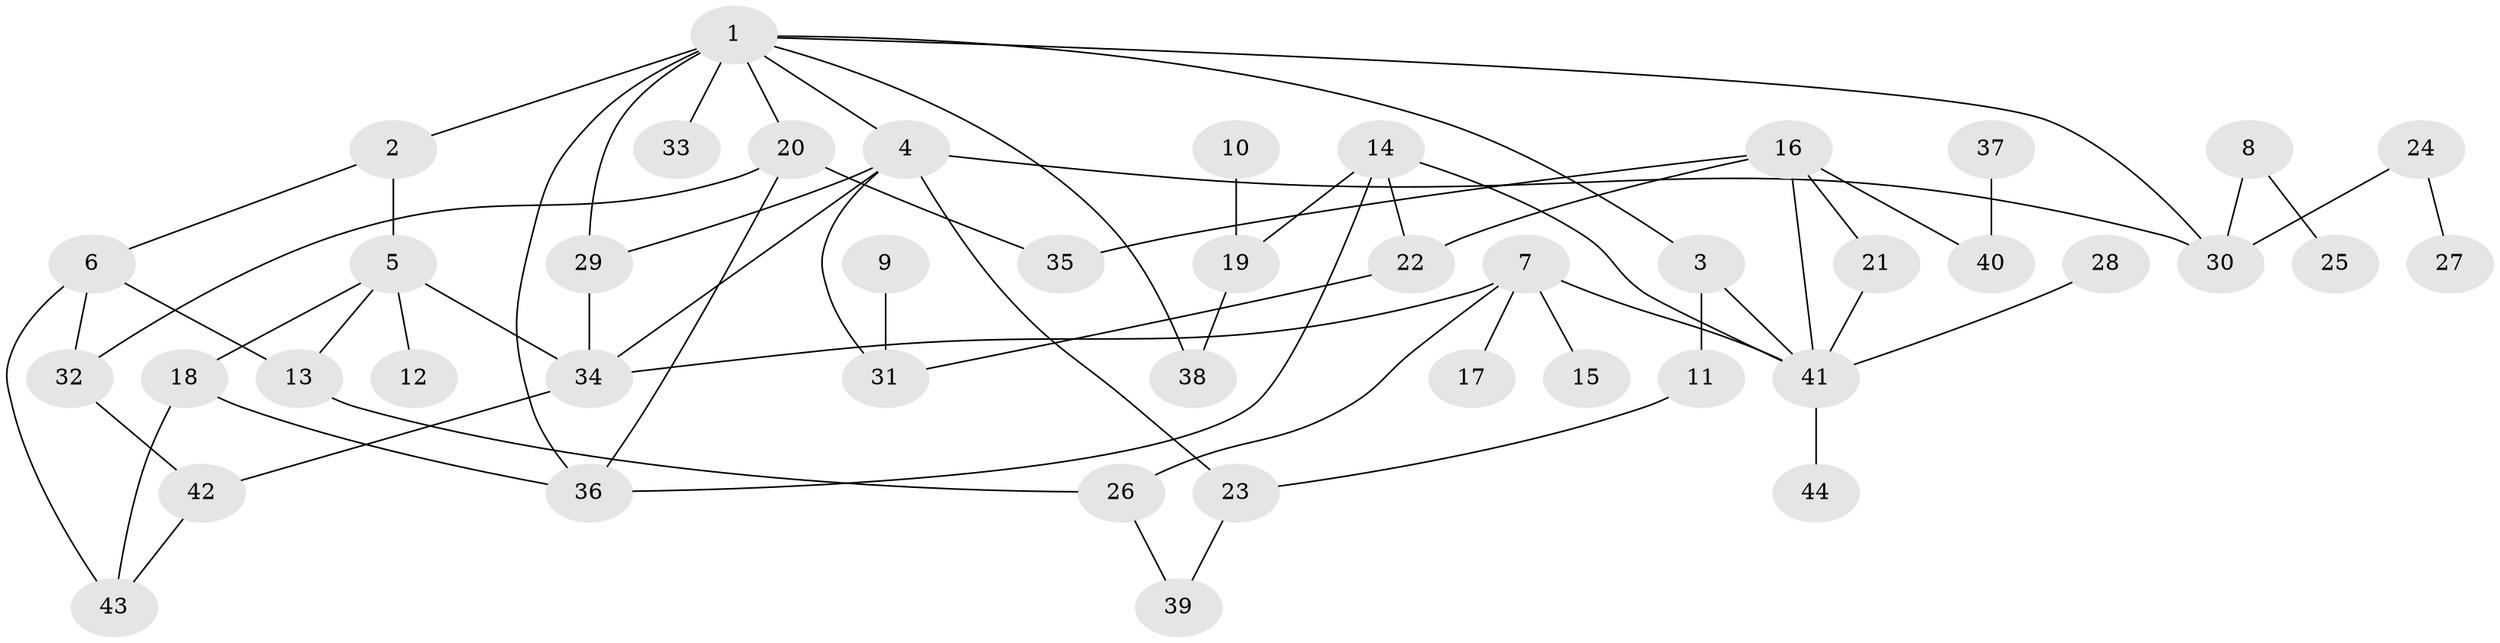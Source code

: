 // original degree distribution, {6: 0.034482758620689655, 2: 0.3563218390804598, 3: 0.21839080459770116, 4: 0.05747126436781609, 5: 0.06896551724137931, 7: 0.011494252873563218, 1: 0.25287356321839083}
// Generated by graph-tools (version 1.1) at 2025/25/03/09/25 03:25:25]
// undirected, 44 vertices, 64 edges
graph export_dot {
graph [start="1"]
  node [color=gray90,style=filled];
  1;
  2;
  3;
  4;
  5;
  6;
  7;
  8;
  9;
  10;
  11;
  12;
  13;
  14;
  15;
  16;
  17;
  18;
  19;
  20;
  21;
  22;
  23;
  24;
  25;
  26;
  27;
  28;
  29;
  30;
  31;
  32;
  33;
  34;
  35;
  36;
  37;
  38;
  39;
  40;
  41;
  42;
  43;
  44;
  1 -- 2 [weight=1.0];
  1 -- 3 [weight=1.0];
  1 -- 4 [weight=1.0];
  1 -- 20 [weight=1.0];
  1 -- 29 [weight=2.0];
  1 -- 30 [weight=1.0];
  1 -- 33 [weight=1.0];
  1 -- 36 [weight=1.0];
  1 -- 38 [weight=1.0];
  2 -- 5 [weight=1.0];
  2 -- 6 [weight=1.0];
  3 -- 11 [weight=1.0];
  3 -- 41 [weight=1.0];
  4 -- 23 [weight=1.0];
  4 -- 29 [weight=1.0];
  4 -- 30 [weight=1.0];
  4 -- 31 [weight=1.0];
  4 -- 34 [weight=1.0];
  5 -- 12 [weight=1.0];
  5 -- 13 [weight=1.0];
  5 -- 18 [weight=1.0];
  5 -- 34 [weight=1.0];
  6 -- 13 [weight=1.0];
  6 -- 32 [weight=1.0];
  6 -- 43 [weight=1.0];
  7 -- 15 [weight=1.0];
  7 -- 17 [weight=1.0];
  7 -- 26 [weight=1.0];
  7 -- 34 [weight=1.0];
  7 -- 41 [weight=1.0];
  8 -- 25 [weight=1.0];
  8 -- 30 [weight=1.0];
  9 -- 31 [weight=1.0];
  10 -- 19 [weight=1.0];
  11 -- 23 [weight=1.0];
  13 -- 26 [weight=1.0];
  14 -- 19 [weight=1.0];
  14 -- 22 [weight=1.0];
  14 -- 36 [weight=1.0];
  14 -- 41 [weight=1.0];
  16 -- 21 [weight=1.0];
  16 -- 22 [weight=1.0];
  16 -- 35 [weight=1.0];
  16 -- 40 [weight=1.0];
  16 -- 41 [weight=1.0];
  18 -- 36 [weight=1.0];
  18 -- 43 [weight=1.0];
  19 -- 38 [weight=1.0];
  20 -- 32 [weight=1.0];
  20 -- 35 [weight=1.0];
  20 -- 36 [weight=1.0];
  21 -- 41 [weight=1.0];
  22 -- 31 [weight=1.0];
  23 -- 39 [weight=1.0];
  24 -- 27 [weight=1.0];
  24 -- 30 [weight=1.0];
  26 -- 39 [weight=1.0];
  28 -- 41 [weight=1.0];
  29 -- 34 [weight=1.0];
  32 -- 42 [weight=1.0];
  34 -- 42 [weight=1.0];
  37 -- 40 [weight=1.0];
  41 -- 44 [weight=1.0];
  42 -- 43 [weight=1.0];
}
